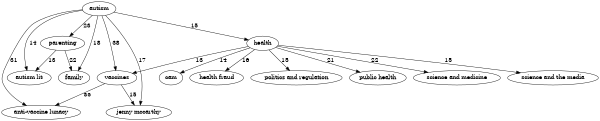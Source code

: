 digraph G {
	ratio = compress;
	rank = source;
	size = "4.0,5.0";
	anti_vaccine_lunacy [label="anti-vaccine lunacy"];
	autism -> anti_vaccine_lunacy [label="31"];
	autism -> autism_lit [label="14"];
	autism -> family [label="18"];
	autism -> health [label="15"];
	autism -> jenny_mccarthy [label="17"];
	autism [label="autism"];
	autism_lit [label="autism lit"];
	autism -> parenting [label="23"];
	autism -> vaccines [label="38"];
	cam [label="cam"];
	family [label="family"];
	health -> cam [label="14"];
	health_fraud [label="health fraud"];
	health -> health_fraud [label="16"];
	health [label="health"];
	health -> politics_and_regulation [label="15"];
	health -> public_health [label="21"];
	health -> science_and_medicine [label="22"];
	health -> science_and_the_media [label="15"];
	health -> vaccines [label="13"];
	jenny_mccarthy [label="jenny mccarthy"];
	parenting -> autism_lit [label="13"];
	parenting -> family [label="22"];
	parenting [label="parenting"];
	politics_and_regulation [label="politics and regulation"];
	public_health [label="public health"];
	science_and_medicine [label="science and medicine"];
	science_and_the_media [label="science and the media"];
	vaccines -> anti_vaccine_lunacy [label="35"];
	vaccines -> jenny_mccarthy [label="15"];
	vaccines [label="vaccines"];
}
